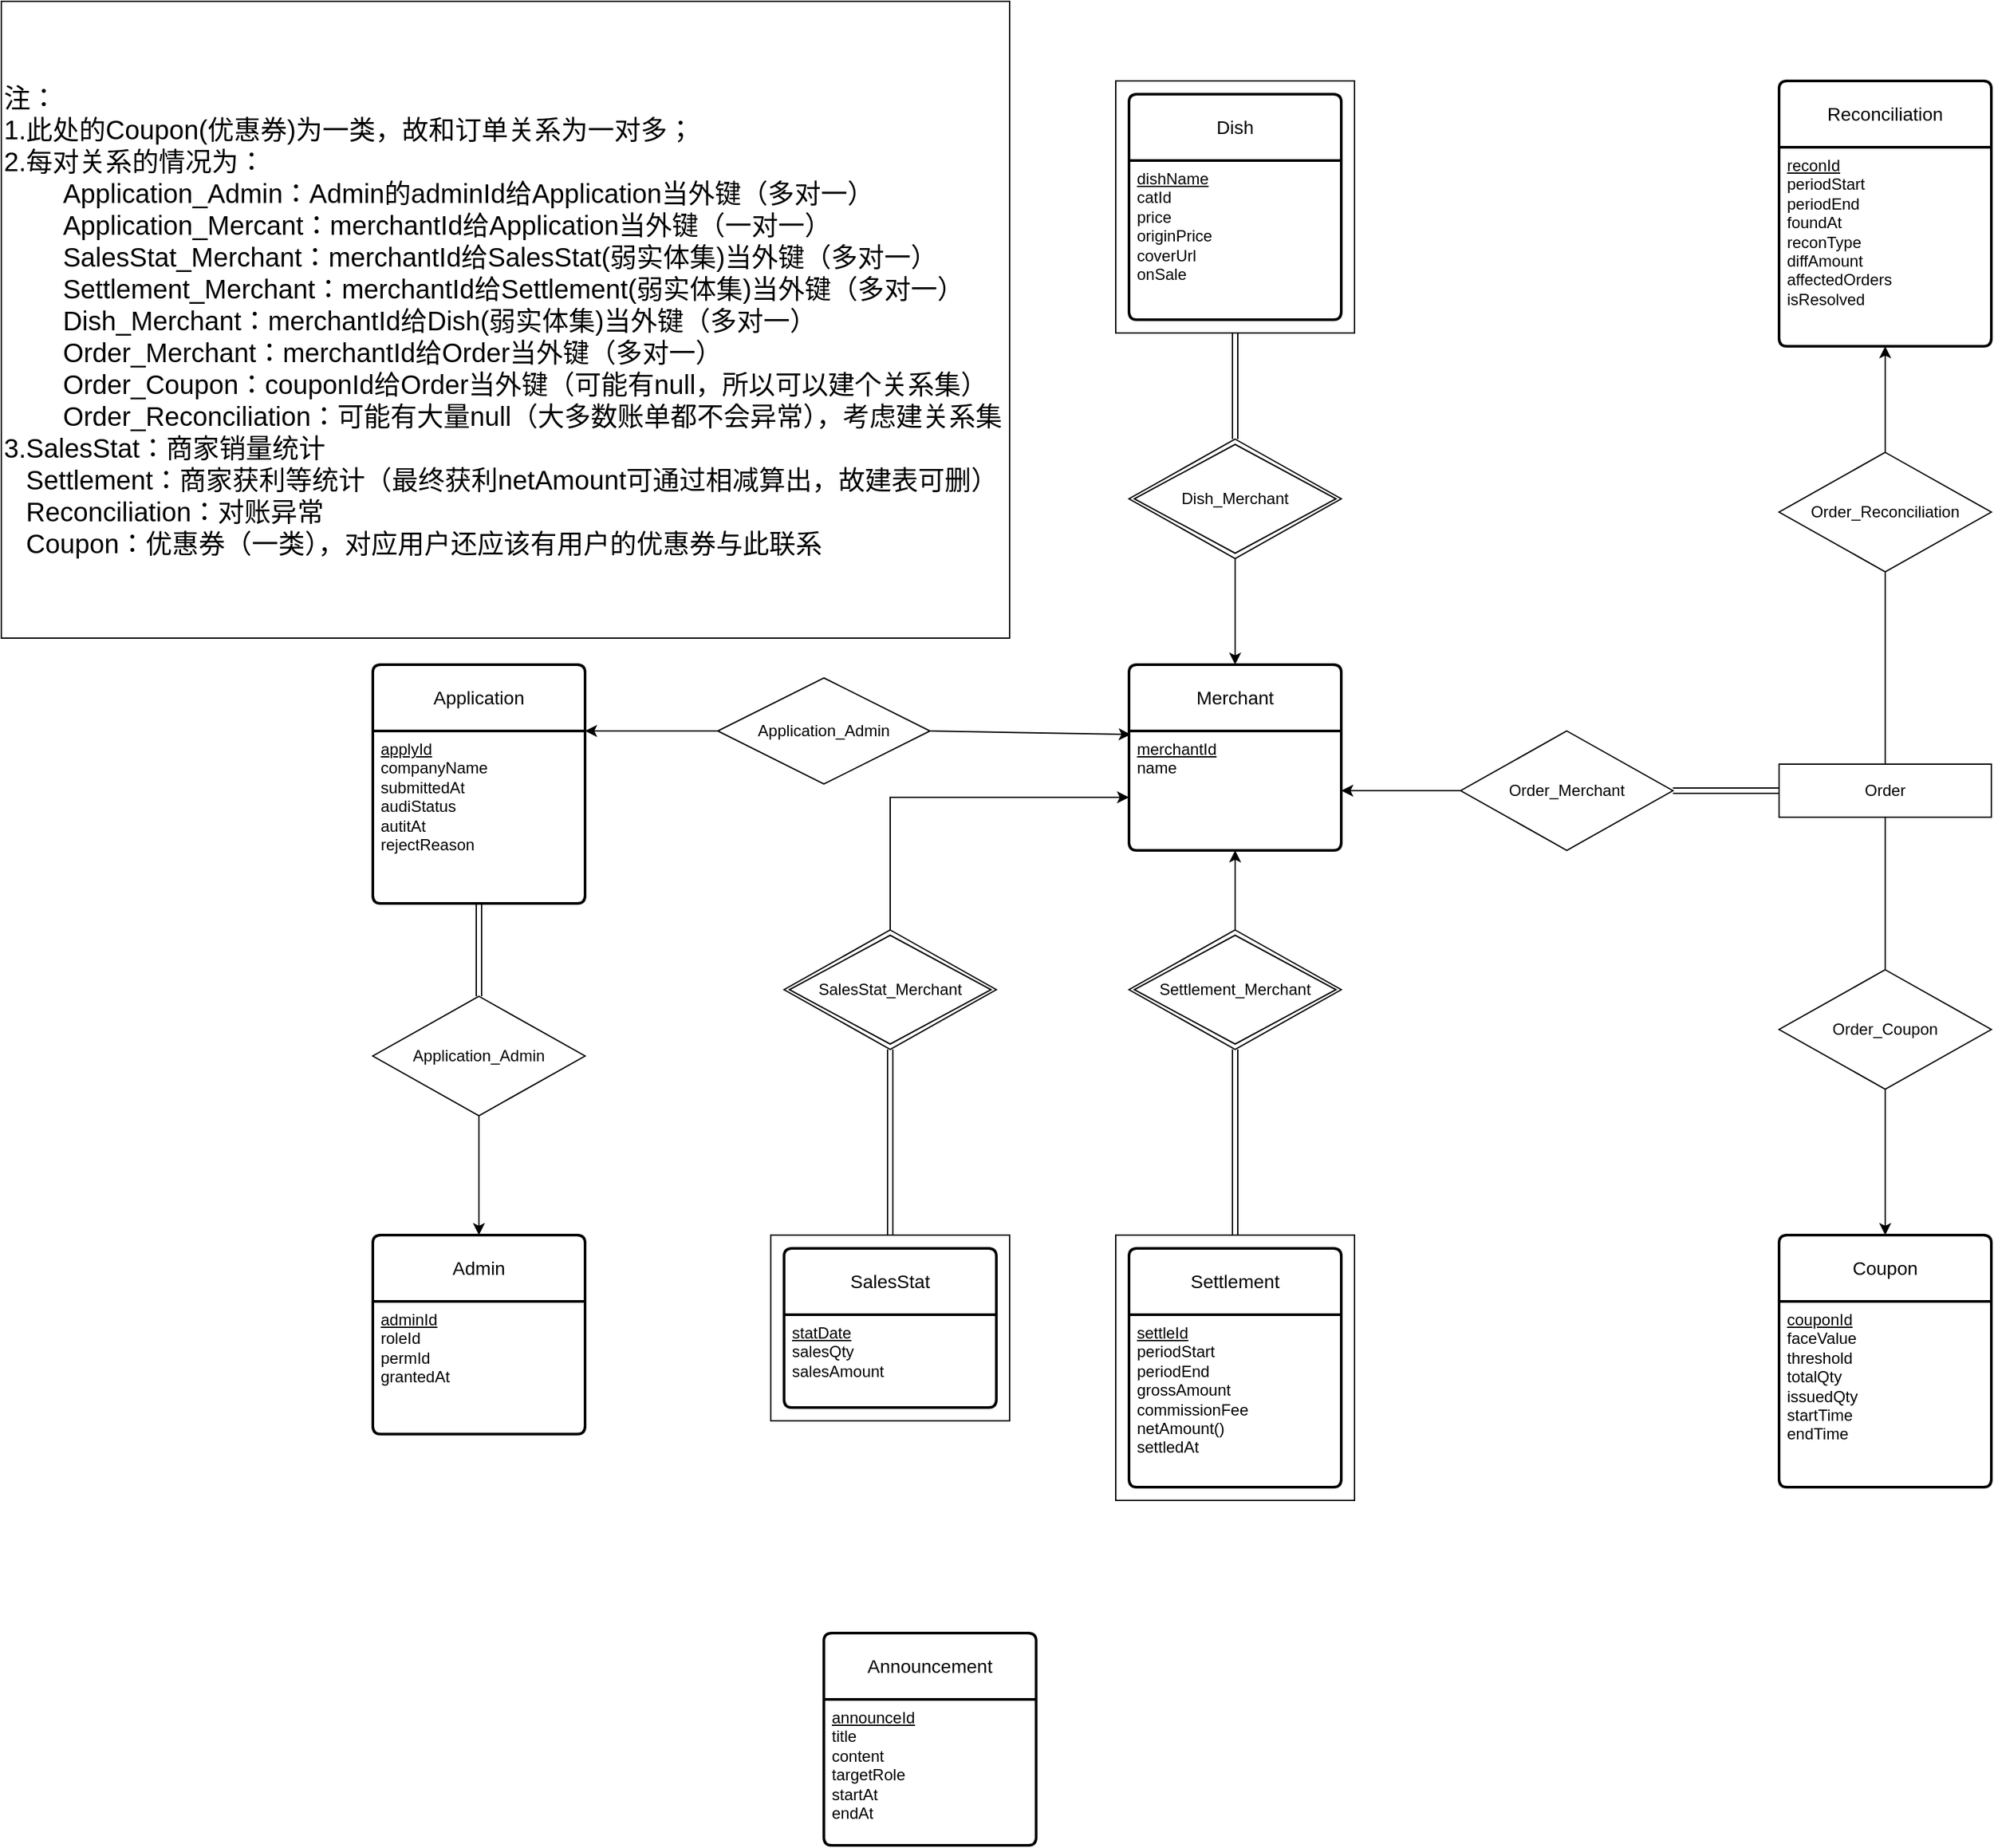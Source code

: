 <mxfile version="27.0.5">
  <diagram name="第 1 页" id="WdvL66ctTlRxDNSOGoVE">
    <mxGraphModel dx="2540" dy="2163" grid="1" gridSize="10" guides="1" tooltips="1" connect="1" arrows="1" fold="1" page="1" pageScale="1" pageWidth="690" pageHeight="980" background="none" math="0" shadow="0">
      <root>
        <mxCell id="0" />
        <mxCell id="1" parent="0" />
        <mxCell id="YGZD-DeqIZyNIQfhP6jQ-19" value="" style="rounded=0;whiteSpace=wrap;html=1;" vertex="1" parent="1">
          <mxGeometry x="630" y="-920" width="180" height="190" as="geometry" />
        </mxCell>
        <mxCell id="YGZD-DeqIZyNIQfhP6jQ-18" value="" style="rounded=0;whiteSpace=wrap;html=1;" vertex="1" parent="1">
          <mxGeometry x="630" y="-50" width="180" height="200" as="geometry" />
        </mxCell>
        <mxCell id="YGZD-DeqIZyNIQfhP6jQ-17" value="" style="rounded=0;whiteSpace=wrap;html=1;" vertex="1" parent="1">
          <mxGeometry x="370" y="-50" width="180" height="140" as="geometry" />
        </mxCell>
        <mxCell id="9tPwZeQdjvi17fgurPPk-10" value="Merchant" style="swimlane;childLayout=stackLayout;horizontal=1;startSize=50;horizontalStack=0;rounded=1;fontSize=14;fontStyle=0;strokeWidth=2;resizeParent=0;resizeLast=1;shadow=0;dashed=0;align=center;arcSize=4;whiteSpace=wrap;html=1;" parent="1" vertex="1">
          <mxGeometry x="640" y="-480" width="160" height="140" as="geometry" />
        </mxCell>
        <mxCell id="9tPwZeQdjvi17fgurPPk-11" value="&lt;div style=&quot;&quot;&gt;&lt;span style=&quot;background-color: transparent; color: light-dark(rgb(0, 0, 0), rgb(255, 255, 255));&quot;&gt;&lt;u&gt;merchantId&lt;/u&gt;&lt;/span&gt;&lt;/div&gt;name&lt;div&gt;&lt;br&gt;&lt;/div&gt;" style="align=left;strokeColor=none;fillColor=none;spacingLeft=4;spacingRight=4;fontSize=12;verticalAlign=top;resizable=0;rotatable=0;part=1;html=1;whiteSpace=wrap;" parent="9tPwZeQdjvi17fgurPPk-10" vertex="1">
          <mxGeometry y="50" width="160" height="90" as="geometry" />
        </mxCell>
        <mxCell id="9tPwZeQdjvi17fgurPPk-17" value="Application" style="swimlane;childLayout=stackLayout;horizontal=1;startSize=50;horizontalStack=0;rounded=1;fontSize=14;fontStyle=0;strokeWidth=2;resizeParent=0;resizeLast=1;shadow=0;dashed=0;align=center;arcSize=4;whiteSpace=wrap;html=1;" parent="1" vertex="1">
          <mxGeometry x="70" y="-480" width="160" height="180" as="geometry" />
        </mxCell>
        <mxCell id="9tPwZeQdjvi17fgurPPk-18" value="&lt;u&gt;applyId&lt;/u&gt;&lt;div&gt;companyName&lt;/div&gt;&lt;div&gt;submittedAt&lt;/div&gt;&lt;div&gt;audiStatus&lt;/div&gt;&lt;div&gt;autitAt&lt;/div&gt;&lt;div&gt;rejectReason&lt;/div&gt;" style="align=left;strokeColor=none;fillColor=none;spacingLeft=4;spacingRight=4;fontSize=12;verticalAlign=top;resizable=0;rotatable=0;part=1;html=1;whiteSpace=wrap;" parent="9tPwZeQdjvi17fgurPPk-17" vertex="1">
          <mxGeometry y="50" width="160" height="130" as="geometry" />
        </mxCell>
        <mxCell id="YGZD-DeqIZyNIQfhP6jQ-1" value="Admin" style="swimlane;childLayout=stackLayout;horizontal=1;startSize=50;horizontalStack=0;rounded=1;fontSize=14;fontStyle=0;strokeWidth=2;resizeParent=0;resizeLast=1;shadow=0;dashed=0;align=center;arcSize=4;whiteSpace=wrap;html=1;" vertex="1" parent="1">
          <mxGeometry x="70" y="-50" width="160" height="150" as="geometry" />
        </mxCell>
        <mxCell id="YGZD-DeqIZyNIQfhP6jQ-2" value="&lt;u&gt;adminId&lt;/u&gt;&lt;div&gt;roleId&lt;/div&gt;&lt;div&gt;permId&lt;/div&gt;&lt;div&gt;grantedAt&lt;/div&gt;" style="align=left;strokeColor=none;fillColor=none;spacingLeft=4;spacingRight=4;fontSize=12;verticalAlign=top;resizable=0;rotatable=0;part=1;html=1;whiteSpace=wrap;" vertex="1" parent="YGZD-DeqIZyNIQfhP6jQ-1">
          <mxGeometry y="50" width="160" height="100" as="geometry" />
        </mxCell>
        <mxCell id="YGZD-DeqIZyNIQfhP6jQ-3" value="Dish" style="swimlane;childLayout=stackLayout;horizontal=1;startSize=50;horizontalStack=0;rounded=1;fontSize=14;fontStyle=0;strokeWidth=2;resizeParent=0;resizeLast=1;shadow=0;dashed=0;align=center;arcSize=4;whiteSpace=wrap;html=1;" vertex="1" parent="1">
          <mxGeometry x="640" y="-910" width="160" height="170" as="geometry" />
        </mxCell>
        <mxCell id="YGZD-DeqIZyNIQfhP6jQ-4" value="&lt;u&gt;dishName&lt;/u&gt;&lt;div&gt;catId&lt;/div&gt;&lt;div&gt;price&lt;/div&gt;&lt;div&gt;originPrice&lt;/div&gt;&lt;div&gt;coverUrl&lt;/div&gt;&lt;div&gt;onSale&lt;/div&gt;" style="align=left;strokeColor=none;fillColor=none;spacingLeft=4;spacingRight=4;fontSize=12;verticalAlign=top;resizable=0;rotatable=0;part=1;html=1;whiteSpace=wrap;" vertex="1" parent="YGZD-DeqIZyNIQfhP6jQ-3">
          <mxGeometry y="50" width="160" height="120" as="geometry" />
        </mxCell>
        <mxCell id="YGZD-DeqIZyNIQfhP6jQ-5" value="Coupon" style="swimlane;childLayout=stackLayout;horizontal=1;startSize=50;horizontalStack=0;rounded=1;fontSize=14;fontStyle=0;strokeWidth=2;resizeParent=0;resizeLast=1;shadow=0;dashed=0;align=center;arcSize=4;whiteSpace=wrap;html=1;" vertex="1" parent="1">
          <mxGeometry x="1130" y="-50" width="160" height="190" as="geometry" />
        </mxCell>
        <mxCell id="YGZD-DeqIZyNIQfhP6jQ-6" value="&lt;u&gt;couponId&lt;/u&gt;&lt;div&gt;faceValue&lt;/div&gt;&lt;div&gt;threshold&lt;/div&gt;&lt;div&gt;totalQty&lt;/div&gt;&lt;div&gt;issuedQty&lt;/div&gt;&lt;div&gt;startTime&lt;/div&gt;&lt;div&gt;endTime&lt;/div&gt;" style="align=left;strokeColor=none;fillColor=none;spacingLeft=4;spacingRight=4;fontSize=12;verticalAlign=top;resizable=0;rotatable=0;part=1;html=1;whiteSpace=wrap;" vertex="1" parent="YGZD-DeqIZyNIQfhP6jQ-5">
          <mxGeometry y="50" width="160" height="140" as="geometry" />
        </mxCell>
        <mxCell id="YGZD-DeqIZyNIQfhP6jQ-7" value="SalesStat" style="swimlane;childLayout=stackLayout;horizontal=1;startSize=50;horizontalStack=0;rounded=1;fontSize=14;fontStyle=0;strokeWidth=2;resizeParent=0;resizeLast=1;shadow=0;dashed=0;align=center;arcSize=4;whiteSpace=wrap;html=1;" vertex="1" parent="1">
          <mxGeometry x="380" y="-40" width="160" height="120" as="geometry" />
        </mxCell>
        <mxCell id="YGZD-DeqIZyNIQfhP6jQ-8" value="&lt;u&gt;statDate&lt;/u&gt;&lt;div&gt;salesQty&lt;/div&gt;&lt;div&gt;salesAmount&lt;/div&gt;" style="align=left;strokeColor=none;fillColor=none;spacingLeft=4;spacingRight=4;fontSize=12;verticalAlign=top;resizable=0;rotatable=0;part=1;html=1;whiteSpace=wrap;" vertex="1" parent="YGZD-DeqIZyNIQfhP6jQ-7">
          <mxGeometry y="50" width="160" height="70" as="geometry" />
        </mxCell>
        <mxCell id="YGZD-DeqIZyNIQfhP6jQ-10" value="Settlement" style="swimlane;childLayout=stackLayout;horizontal=1;startSize=50;horizontalStack=0;rounded=1;fontSize=14;fontStyle=0;strokeWidth=2;resizeParent=0;resizeLast=1;shadow=0;dashed=0;align=center;arcSize=4;whiteSpace=wrap;html=1;" vertex="1" parent="1">
          <mxGeometry x="640" y="-40" width="160" height="180" as="geometry" />
        </mxCell>
        <mxCell id="YGZD-DeqIZyNIQfhP6jQ-11" value="&lt;u&gt;settleId&lt;/u&gt;&lt;div&gt;periodStart&lt;/div&gt;&lt;div&gt;periodEnd&lt;/div&gt;&lt;div&gt;grossAmount&lt;/div&gt;&lt;div&gt;commissionFee&lt;/div&gt;&lt;div&gt;netAmount()&lt;/div&gt;&lt;div&gt;settledAt&lt;/div&gt;" style="align=left;strokeColor=none;fillColor=none;spacingLeft=4;spacingRight=4;fontSize=12;verticalAlign=top;resizable=0;rotatable=0;part=1;html=1;whiteSpace=wrap;" vertex="1" parent="YGZD-DeqIZyNIQfhP6jQ-10">
          <mxGeometry y="50" width="160" height="130" as="geometry" />
        </mxCell>
        <mxCell id="YGZD-DeqIZyNIQfhP6jQ-12" value="Announcement" style="swimlane;childLayout=stackLayout;horizontal=1;startSize=50;horizontalStack=0;rounded=1;fontSize=14;fontStyle=0;strokeWidth=2;resizeParent=0;resizeLast=1;shadow=0;dashed=0;align=center;arcSize=4;whiteSpace=wrap;html=1;" vertex="1" parent="1">
          <mxGeometry x="410" y="250" width="160" height="160" as="geometry" />
        </mxCell>
        <mxCell id="YGZD-DeqIZyNIQfhP6jQ-13" value="&lt;u&gt;announceId&lt;/u&gt;&lt;div&gt;title&lt;/div&gt;&lt;div&gt;content&lt;/div&gt;&lt;div&gt;targetRole&lt;/div&gt;&lt;div&gt;startAt&lt;/div&gt;&lt;div&gt;endAt&lt;/div&gt;" style="align=left;strokeColor=none;fillColor=none;spacingLeft=4;spacingRight=4;fontSize=12;verticalAlign=top;resizable=0;rotatable=0;part=1;html=1;whiteSpace=wrap;" vertex="1" parent="YGZD-DeqIZyNIQfhP6jQ-12">
          <mxGeometry y="50" width="160" height="110" as="geometry" />
        </mxCell>
        <mxCell id="YGZD-DeqIZyNIQfhP6jQ-14" value="Reconciliation" style="swimlane;childLayout=stackLayout;horizontal=1;startSize=50;horizontalStack=0;rounded=1;fontSize=14;fontStyle=0;strokeWidth=2;resizeParent=0;resizeLast=1;shadow=0;dashed=0;align=center;arcSize=4;whiteSpace=wrap;html=1;" vertex="1" parent="1">
          <mxGeometry x="1130" y="-920" width="160" height="200" as="geometry" />
        </mxCell>
        <mxCell id="YGZD-DeqIZyNIQfhP6jQ-15" value="&lt;u&gt;reconId&lt;/u&gt;&lt;div&gt;periodStart&lt;/div&gt;&lt;div&gt;periodEnd&lt;/div&gt;&lt;div&gt;foundAt&lt;/div&gt;&lt;div&gt;reconType&lt;/div&gt;&lt;div&gt;diffAmount&lt;/div&gt;&lt;div&gt;affectedOrders&lt;/div&gt;&lt;div&gt;isResolved&lt;/div&gt;" style="align=left;strokeColor=none;fillColor=none;spacingLeft=4;spacingRight=4;fontSize=12;verticalAlign=top;resizable=0;rotatable=0;part=1;html=1;whiteSpace=wrap;" vertex="1" parent="YGZD-DeqIZyNIQfhP6jQ-14">
          <mxGeometry y="50" width="160" height="150" as="geometry" />
        </mxCell>
        <mxCell id="YGZD-DeqIZyNIQfhP6jQ-20" value="SalesStat_Merchant" style="shape=rhombus;double=1;perimeter=rhombusPerimeter;whiteSpace=wrap;html=1;align=center;" vertex="1" parent="1">
          <mxGeometry x="380" y="-280" width="160" height="90" as="geometry" />
        </mxCell>
        <mxCell id="YGZD-DeqIZyNIQfhP6jQ-25" value="" style="shape=link;html=1;rounded=0;entryX=0.5;entryY=0;entryDx=0;entryDy=0;exitX=0.5;exitY=1;exitDx=0;exitDy=0;" edge="1" parent="1" source="YGZD-DeqIZyNIQfhP6jQ-20" target="YGZD-DeqIZyNIQfhP6jQ-17">
          <mxGeometry width="100" relative="1" as="geometry">
            <mxPoint x="460" y="-160" as="sourcePoint" />
            <mxPoint x="459.52" y="-110" as="targetPoint" />
          </mxGeometry>
        </mxCell>
        <mxCell id="YGZD-DeqIZyNIQfhP6jQ-26" value="" style="endArrow=classic;html=1;rounded=0;entryX=0;entryY=0.75;entryDx=0;entryDy=0;exitX=0.5;exitY=0;exitDx=0;exitDy=0;" edge="1" parent="1" source="YGZD-DeqIZyNIQfhP6jQ-20">
          <mxGeometry width="50" height="50" relative="1" as="geometry">
            <mxPoint x="460" y="-300" as="sourcePoint" />
            <mxPoint x="640" y="-380" as="targetPoint" />
            <Array as="points">
              <mxPoint x="460" y="-380" />
            </Array>
          </mxGeometry>
        </mxCell>
        <mxCell id="YGZD-DeqIZyNIQfhP6jQ-27" value="Settlement_Merchant" style="shape=rhombus;double=1;perimeter=rhombusPerimeter;whiteSpace=wrap;html=1;align=center;" vertex="1" parent="1">
          <mxGeometry x="640" y="-280" width="160" height="90" as="geometry" />
        </mxCell>
        <mxCell id="YGZD-DeqIZyNIQfhP6jQ-28" value="" style="shape=link;html=1;rounded=0;entryX=0.5;entryY=0;entryDx=0;entryDy=0;exitX=0.5;exitY=1;exitDx=0;exitDy=0;" edge="1" parent="1" source="YGZD-DeqIZyNIQfhP6jQ-27" target="YGZD-DeqIZyNIQfhP6jQ-18">
          <mxGeometry width="100" relative="1" as="geometry">
            <mxPoint x="720" y="-160" as="sourcePoint" />
            <mxPoint x="720" y="-100" as="targetPoint" />
          </mxGeometry>
        </mxCell>
        <mxCell id="YGZD-DeqIZyNIQfhP6jQ-29" value="" style="endArrow=classic;html=1;rounded=0;exitX=0.5;exitY=0;exitDx=0;exitDy=0;entryX=0.5;entryY=1;entryDx=0;entryDy=0;" edge="1" parent="1" source="YGZD-DeqIZyNIQfhP6jQ-27" target="9tPwZeQdjvi17fgurPPk-11">
          <mxGeometry width="50" height="50" relative="1" as="geometry">
            <mxPoint x="719.52" y="-290" as="sourcePoint" />
            <mxPoint x="720" y="-330" as="targetPoint" />
          </mxGeometry>
        </mxCell>
        <mxCell id="YGZD-DeqIZyNIQfhP6jQ-30" value="Application_Admin" style="shape=rhombus;perimeter=rhombusPerimeter;whiteSpace=wrap;html=1;align=center;" vertex="1" parent="1">
          <mxGeometry x="70" y="-230" width="160" height="90" as="geometry" />
        </mxCell>
        <mxCell id="YGZD-DeqIZyNIQfhP6jQ-31" value="" style="shape=link;html=1;rounded=0;entryX=0.5;entryY=0;entryDx=0;entryDy=0;exitX=0.5;exitY=1;exitDx=0;exitDy=0;" edge="1" parent="1" source="9tPwZeQdjvi17fgurPPk-18" target="YGZD-DeqIZyNIQfhP6jQ-30">
          <mxGeometry width="100" relative="1" as="geometry">
            <mxPoint x="150" y="-290" as="sourcePoint" />
            <mxPoint x="150" y="-250" as="targetPoint" />
          </mxGeometry>
        </mxCell>
        <mxCell id="YGZD-DeqIZyNIQfhP6jQ-32" value="" style="endArrow=classic;html=1;rounded=0;exitX=0.5;exitY=1;exitDx=0;exitDy=0;entryX=0.5;entryY=0;entryDx=0;entryDy=0;" edge="1" parent="1" source="YGZD-DeqIZyNIQfhP6jQ-30" target="YGZD-DeqIZyNIQfhP6jQ-1">
          <mxGeometry width="50" height="50" relative="1" as="geometry">
            <mxPoint x="149.52" y="-130" as="sourcePoint" />
            <mxPoint x="149.52" y="-60" as="targetPoint" />
          </mxGeometry>
        </mxCell>
        <mxCell id="YGZD-DeqIZyNIQfhP6jQ-35" value="" style="endArrow=classic;html=1;rounded=0;exitX=0;exitY=0.5;exitDx=0;exitDy=0;entryX=1;entryY=0;entryDx=0;entryDy=0;" edge="1" parent="1" source="YGZD-DeqIZyNIQfhP6jQ-38" target="9tPwZeQdjvi17fgurPPk-18">
          <mxGeometry width="50" height="50" relative="1" as="geometry">
            <mxPoint x="330" y="-430" as="sourcePoint" />
            <mxPoint x="250" y="-430" as="targetPoint" />
          </mxGeometry>
        </mxCell>
        <mxCell id="YGZD-DeqIZyNIQfhP6jQ-37" value="" style="endArrow=classic;html=1;rounded=0;exitX=1;exitY=0.5;exitDx=0;exitDy=0;entryX=0.008;entryY=0.376;entryDx=0;entryDy=0;entryPerimeter=0;" edge="1" parent="1" source="YGZD-DeqIZyNIQfhP6jQ-38" target="9tPwZeQdjvi17fgurPPk-10">
          <mxGeometry width="50" height="50" relative="1" as="geometry">
            <mxPoint x="510" y="-430.48" as="sourcePoint" />
            <mxPoint x="600" y="-430" as="targetPoint" />
          </mxGeometry>
        </mxCell>
        <mxCell id="YGZD-DeqIZyNIQfhP6jQ-38" value="Application_Admin" style="shape=rhombus;perimeter=rhombusPerimeter;whiteSpace=wrap;html=1;align=center;" vertex="1" parent="1">
          <mxGeometry x="330" y="-470" width="160" height="80" as="geometry" />
        </mxCell>
        <mxCell id="YGZD-DeqIZyNIQfhP6jQ-43" value="Dish_Merchant" style="shape=rhombus;double=1;perimeter=rhombusPerimeter;whiteSpace=wrap;html=1;align=center;" vertex="1" parent="1">
          <mxGeometry x="640" y="-650" width="160" height="90" as="geometry" />
        </mxCell>
        <mxCell id="YGZD-DeqIZyNIQfhP6jQ-44" value="" style="endArrow=classic;html=1;rounded=0;exitX=0.5;exitY=1;exitDx=0;exitDy=0;entryX=0.5;entryY=0;entryDx=0;entryDy=0;" edge="1" parent="1" source="YGZD-DeqIZyNIQfhP6jQ-43" target="9tPwZeQdjvi17fgurPPk-10">
          <mxGeometry width="50" height="50" relative="1" as="geometry">
            <mxPoint x="719.52" y="-550" as="sourcePoint" />
            <mxPoint x="719.52" y="-490" as="targetPoint" />
          </mxGeometry>
        </mxCell>
        <mxCell id="YGZD-DeqIZyNIQfhP6jQ-46" value="" style="shape=link;html=1;rounded=0;exitX=0.5;exitY=1;exitDx=0;exitDy=0;entryX=0.5;entryY=0;entryDx=0;entryDy=0;" edge="1" parent="1" source="YGZD-DeqIZyNIQfhP6jQ-19" target="YGZD-DeqIZyNIQfhP6jQ-43">
          <mxGeometry width="100" relative="1" as="geometry">
            <mxPoint x="719.52" y="-720" as="sourcePoint" />
            <mxPoint x="720" y="-655" as="targetPoint" />
          </mxGeometry>
        </mxCell>
        <mxCell id="YGZD-DeqIZyNIQfhP6jQ-47" value="Order" style="whiteSpace=wrap;html=1;align=center;" vertex="1" parent="1">
          <mxGeometry x="1130" y="-405" width="160" height="40" as="geometry" />
        </mxCell>
        <mxCell id="YGZD-DeqIZyNIQfhP6jQ-48" value="Order_Merchant" style="shape=rhombus;perimeter=rhombusPerimeter;whiteSpace=wrap;html=1;align=center;" vertex="1" parent="1">
          <mxGeometry x="890" y="-430" width="160" height="90" as="geometry" />
        </mxCell>
        <mxCell id="YGZD-DeqIZyNIQfhP6jQ-52" value="" style="shape=link;html=1;rounded=0;exitX=0;exitY=0.5;exitDx=0;exitDy=0;entryX=1;entryY=0.5;entryDx=0;entryDy=0;" edge="1" parent="1" source="YGZD-DeqIZyNIQfhP6jQ-47" target="YGZD-DeqIZyNIQfhP6jQ-48">
          <mxGeometry width="100" relative="1" as="geometry">
            <mxPoint x="1120" y="-385.48" as="sourcePoint" />
            <mxPoint x="1060" y="-385" as="targetPoint" />
          </mxGeometry>
        </mxCell>
        <mxCell id="YGZD-DeqIZyNIQfhP6jQ-53" value="" style="endArrow=classic;html=1;rounded=0;entryX=1;entryY=0.5;entryDx=0;entryDy=0;exitX=0;exitY=0.5;exitDx=0;exitDy=0;" edge="1" parent="1" source="YGZD-DeqIZyNIQfhP6jQ-48" target="9tPwZeQdjvi17fgurPPk-11">
          <mxGeometry width="50" height="50" relative="1" as="geometry">
            <mxPoint x="880" y="-385.48" as="sourcePoint" />
            <mxPoint x="820" y="-385.48" as="targetPoint" />
          </mxGeometry>
        </mxCell>
        <mxCell id="YGZD-DeqIZyNIQfhP6jQ-54" value="Order_Coupon" style="shape=rhombus;perimeter=rhombusPerimeter;whiteSpace=wrap;html=1;align=center;" vertex="1" parent="1">
          <mxGeometry x="1130" y="-250" width="160" height="90" as="geometry" />
        </mxCell>
        <mxCell id="YGZD-DeqIZyNIQfhP6jQ-58" value="" style="endArrow=classic;html=1;rounded=0;exitX=0.5;exitY=1;exitDx=0;exitDy=0;entryX=0.5;entryY=0;entryDx=0;entryDy=0;" edge="1" parent="1" source="YGZD-DeqIZyNIQfhP6jQ-54" target="YGZD-DeqIZyNIQfhP6jQ-5">
          <mxGeometry width="50" height="50" relative="1" as="geometry">
            <mxPoint x="1209.52" y="-140" as="sourcePoint" />
            <mxPoint x="1209.52" y="-80" as="targetPoint" />
          </mxGeometry>
        </mxCell>
        <mxCell id="YGZD-DeqIZyNIQfhP6jQ-59" value="" style="endArrow=none;html=1;rounded=0;entryX=0.5;entryY=1;entryDx=0;entryDy=0;exitX=0.5;exitY=0;exitDx=0;exitDy=0;" edge="1" parent="1" source="YGZD-DeqIZyNIQfhP6jQ-54" target="YGZD-DeqIZyNIQfhP6jQ-47">
          <mxGeometry width="50" height="50" relative="1" as="geometry">
            <mxPoint x="1209.52" y="-260" as="sourcePoint" />
            <mxPoint x="1209.52" y="-350" as="targetPoint" />
          </mxGeometry>
        </mxCell>
        <mxCell id="YGZD-DeqIZyNIQfhP6jQ-60" value="&lt;font style=&quot;font-size: 20px;&quot;&gt;注：&lt;/font&gt;&lt;div&gt;&lt;font style=&quot;font-size: 20px;&quot;&gt;1.此处的Coupon(优惠券)为一类，故和订单关系为一对多；&lt;/font&gt;&lt;div&gt;&lt;font style=&quot;font-size: 20px;&quot;&gt;2.每对关系的情况为：&lt;/font&gt;&lt;/div&gt;&lt;/div&gt;&lt;div&gt;&lt;font style=&quot;font-size: 20px;&quot;&gt;&lt;span style=&quot;white-space: pre;&quot;&gt;&#x9;&lt;/span&gt;Application_Admin：Admin的adminId给Application当外键（多对一）&lt;br&gt;&lt;/font&gt;&lt;/div&gt;&lt;div&gt;&lt;font style=&quot;font-size: 20px;&quot;&gt;&lt;span style=&quot;white-space: pre;&quot;&gt;&#x9;&lt;/span&gt;Application_Mercant：merchantId给Application当外键（一对一）&lt;br&gt;&lt;/font&gt;&lt;/div&gt;&lt;div&gt;&lt;font style=&quot;font-size: 20px;&quot;&gt;&lt;span style=&quot;white-space: pre;&quot;&gt;&#x9;&lt;/span&gt;SalesStat_Merchant：&lt;span style=&quot;background-color: transparent; color: light-dark(rgb(0, 0, 0), rgb(255, 255, 255));&quot;&gt;merchantId给SalesStat(弱实体集)当外键（多对一）&lt;/span&gt;&lt;br&gt;&lt;/font&gt;&lt;/div&gt;&lt;div&gt;&lt;font style=&quot;font-size: 20px;&quot;&gt;&lt;span style=&quot;background-color: transparent; color: light-dark(rgb(0, 0, 0), rgb(255, 255, 255));&quot;&gt;&lt;span style=&quot;white-space: pre;&quot;&gt;&#x9;&lt;/span&gt;Settlement_Merchant：&lt;/span&gt;&lt;span style=&quot;background-color: transparent; color: light-dark(rgb(0, 0, 0), rgb(255, 255, 255));&quot;&gt;merchantId给Settlement(弱实体集)当外键（多对一）&lt;/span&gt;&lt;span style=&quot;background-color: transparent; color: light-dark(rgb(0, 0, 0), rgb(255, 255, 255));&quot;&gt;&lt;br&gt;&lt;/span&gt;&lt;/font&gt;&lt;/div&gt;&lt;div&gt;&lt;font style=&quot;font-size: 20px;&quot;&gt;&lt;span style=&quot;background-color: transparent; color: light-dark(rgb(0, 0, 0), rgb(255, 255, 255));&quot;&gt;&lt;span style=&quot;white-space: pre;&quot;&gt;&#x9;&lt;/span&gt;Dish_Merchant：&lt;/span&gt;&lt;span style=&quot;background-color: transparent; color: light-dark(rgb(0, 0, 0), rgb(255, 255, 255));&quot;&gt;merchantId给Dish(弱实体集)当外键（多对一）&lt;/span&gt;&lt;span style=&quot;background-color: transparent; color: light-dark(rgb(0, 0, 0), rgb(255, 255, 255));&quot;&gt;&lt;br&gt;&lt;/span&gt;&lt;/font&gt;&lt;/div&gt;&lt;div&gt;&lt;font style=&quot;font-size: 20px;&quot;&gt;&lt;span style=&quot;background-color: transparent; color: light-dark(rgb(0, 0, 0), rgb(255, 255, 255));&quot;&gt;&lt;span style=&quot;white-space: pre;&quot;&gt;&#x9;&lt;/span&gt;Order_Merchant：&lt;/span&gt;&lt;span style=&quot;background-color: transparent; color: light-dark(rgb(0, 0, 0), rgb(255, 255, 255));&quot;&gt;merchantId给Order当外键（多对一）&lt;/span&gt;&lt;span style=&quot;background-color: transparent; color: light-dark(rgb(0, 0, 0), rgb(255, 255, 255));&quot;&gt;&lt;br&gt;&lt;/span&gt;&lt;/font&gt;&lt;/div&gt;&lt;div&gt;&lt;font style=&quot;font-size: 20px;&quot;&gt;&lt;span style=&quot;background-color: transparent; color: light-dark(rgb(0, 0, 0), rgb(255, 255, 255));&quot;&gt;&lt;span style=&quot;white-space: pre;&quot;&gt;&#x9;&lt;/span&gt;Order_Coupon：couponId给Order当外键（可能有null，所以可以建个关系集）&lt;br&gt;&lt;/span&gt;&lt;/font&gt;&lt;/div&gt;&lt;div&gt;&lt;font style=&quot;font-size: 20px;&quot;&gt;&lt;span style=&quot;background-color: transparent; color: light-dark(rgb(0, 0, 0), rgb(255, 255, 255));&quot;&gt;&lt;span style=&quot;white-space: pre;&quot;&gt;&#x9;&lt;/span&gt;Order_Reconciliation：可能有大量null（大多数账单都不会异常），考虑建关系集&lt;br&gt;&lt;/span&gt;&lt;/font&gt;&lt;/div&gt;&lt;div&gt;&lt;font style=&quot;font-size: 20px;&quot;&gt;&lt;span style=&quot;background-color: transparent; color: light-dark(rgb(0, 0, 0), rgb(255, 255, 255));&quot;&gt;3.SalesStat：商家销量统计&lt;/span&gt;&lt;/font&gt;&lt;/div&gt;&lt;div&gt;&lt;font style=&quot;font-size: 20px;&quot;&gt;&lt;span style=&quot;background-color: transparent; color: light-dark(rgb(0, 0, 0), rgb(255, 255, 255));&quot;&gt;&amp;nbsp; &amp;nbsp;Settlement：商家获利等统计（最终获利netAmount可通过相减算出，故建表可删）&lt;/span&gt;&lt;/font&gt;&lt;/div&gt;&lt;div&gt;&lt;font style=&quot;font-size: 20px;&quot;&gt;&lt;span style=&quot;background-color: transparent; color: light-dark(rgb(0, 0, 0), rgb(255, 255, 255));&quot;&gt;&amp;nbsp; &amp;nbsp;Reconciliation：对账异常&lt;/span&gt;&lt;/font&gt;&lt;/div&gt;&lt;div&gt;&lt;font style=&quot;font-size: 20px;&quot;&gt;&lt;span style=&quot;background-color: transparent; color: light-dark(rgb(0, 0, 0), rgb(255, 255, 255));&quot;&gt;&amp;nbsp; &amp;nbsp;Coupon：优惠券（一类），对应用户还应该有用户的优惠券与此联系&lt;/span&gt;&lt;/font&gt;&lt;/div&gt;" style="whiteSpace=wrap;html=1;align=left;" vertex="1" parent="1">
          <mxGeometry x="-210" y="-980" width="760" height="480" as="geometry" />
        </mxCell>
        <mxCell id="YGZD-DeqIZyNIQfhP6jQ-61" value="" style="endArrow=classic;html=1;rounded=0;entryX=0.5;entryY=1;entryDx=0;entryDy=0;exitX=0.5;exitY=0;exitDx=0;exitDy=0;" edge="1" parent="1" source="YGZD-DeqIZyNIQfhP6jQ-62" target="YGZD-DeqIZyNIQfhP6jQ-15">
          <mxGeometry width="50" height="50" relative="1" as="geometry">
            <mxPoint x="1210" y="-660" as="sourcePoint" />
            <mxPoint x="1209.29" y="-700" as="targetPoint" />
          </mxGeometry>
        </mxCell>
        <mxCell id="YGZD-DeqIZyNIQfhP6jQ-62" value="Order_Reconciliation" style="shape=rhombus;perimeter=rhombusPerimeter;whiteSpace=wrap;html=1;align=center;" vertex="1" parent="1">
          <mxGeometry x="1130" y="-640" width="160" height="90" as="geometry" />
        </mxCell>
        <mxCell id="YGZD-DeqIZyNIQfhP6jQ-64" value="" style="endArrow=none;html=1;rounded=0;entryX=0.5;entryY=1;entryDx=0;entryDy=0;exitX=0.5;exitY=0;exitDx=0;exitDy=0;" edge="1" parent="1" source="YGZD-DeqIZyNIQfhP6jQ-47" target="YGZD-DeqIZyNIQfhP6jQ-62">
          <mxGeometry width="50" height="50" relative="1" as="geometry">
            <mxPoint x="1209.29" y="-470" as="sourcePoint" />
            <mxPoint x="1209.29" y="-540" as="targetPoint" />
          </mxGeometry>
        </mxCell>
      </root>
    </mxGraphModel>
  </diagram>
</mxfile>
